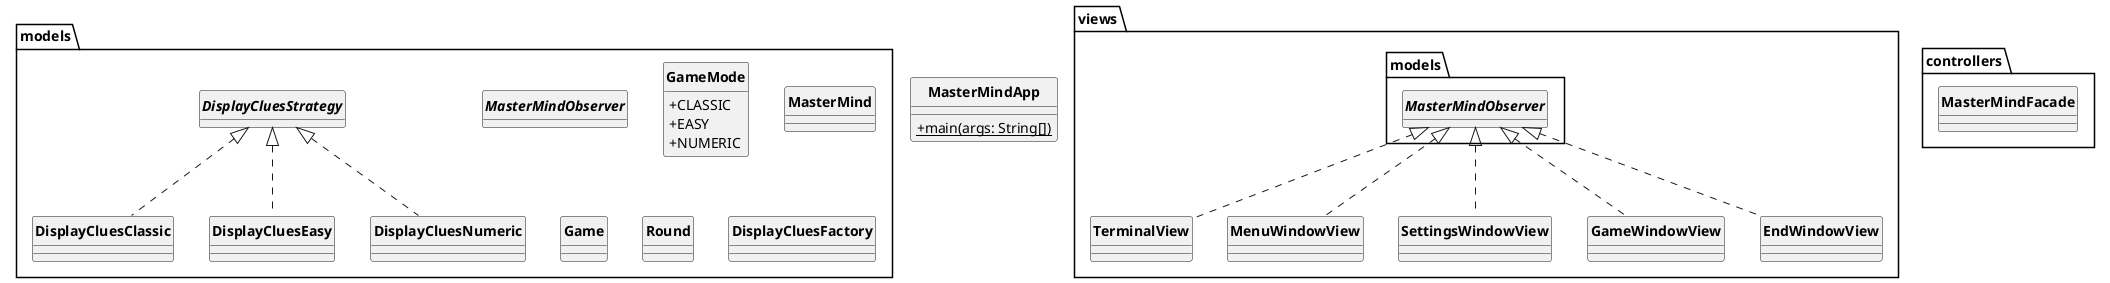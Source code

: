 @startuml

skinparam style strictuml
skinparam classAttributeIconSize 0
skinparam classFontStyle Bold
hide enum methods
hide interface attributes

class MasterMindApp {
  + {static} main(args: String[])
}

package views {
  class TerminalView implements models.MasterMindObserver {}
  class MenuWindowView implements models.MasterMindObserver {}
  class SettingsWindowView implements models.MasterMindObserver {}
  class GameWindowView implements models.MasterMindObserver {}
  class EndWindowView implements models.MasterMindObserver {}
}

package controllers {
  class MasterMindFacade {}
}

package models {
  interface MasterMindObserver {}
  enum GameMode {
    +CLASSIC
    +EASY
    +NUMERIC
  }
  class MasterMind {}
  class Game {}
  class Round {}
  interface DisplayCluesStrategy {}
  class DisplayCluesFactory {}
  class DisplayCluesClassic implements DisplayCluesStrategy {}
  class DisplayCluesEasy implements DisplayCluesStrategy {}
  class DisplayCluesNumeric implements DisplayCluesStrategy {}
}

@enduml